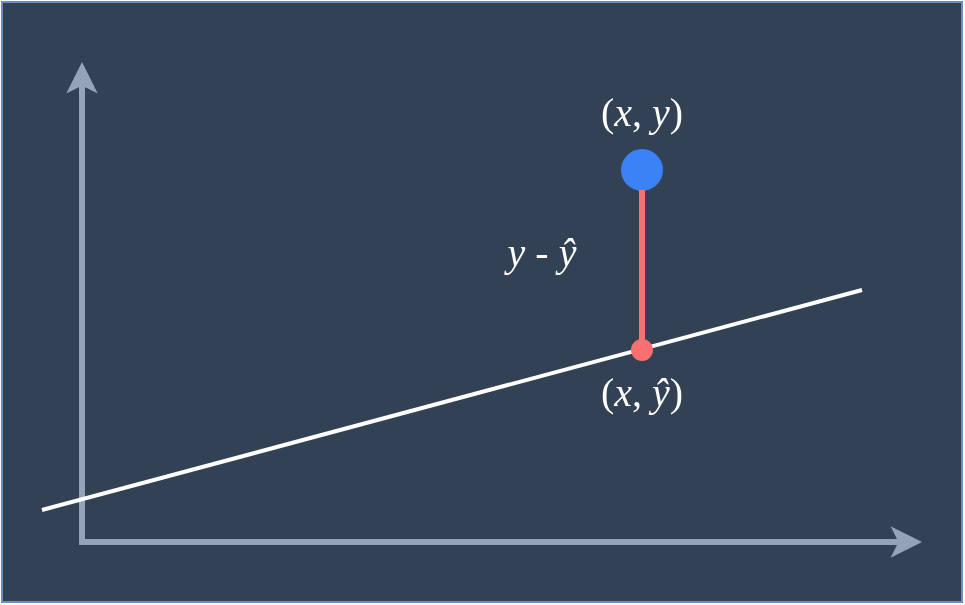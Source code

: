 <mxfile version="15.5.0" type="device"><diagram id="GXVCUzE5t1UpYoXOePht" name="representative-image"><mxGraphModel dx="949" dy="451" grid="1" gridSize="10" guides="1" tooltips="1" connect="1" arrows="1" fold="1" page="1" pageScale="1" pageWidth="850" pageHeight="1100" math="0" shadow="0"><root><mxCell id="0"/><mxCell id="1" parent="0"/><mxCell id="D9PipMJNBgvvb8u4gnVV-4" value="" style="rounded=0;whiteSpace=wrap;html=1;strokeColor=#6c8ebf;fillColor=#334155;" parent="1" vertex="1"><mxGeometry x="120" y="30" width="480" height="300" as="geometry"/></mxCell><mxCell id="D9PipMJNBgvvb8u4gnVV-2" value="" style="endArrow=classic;html=1;strokeWidth=3;endFill=1;fillColor=#dae8fc;startArrow=classic;startFill=1;rounded=0;strokeColor=#94A3B8;" parent="1" edge="1"><mxGeometry width="50" height="50" relative="1" as="geometry"><mxPoint x="160" y="60" as="sourcePoint"/><mxPoint x="580" y="300" as="targetPoint"/><Array as="points"><mxPoint x="160" y="300"/></Array></mxGeometry></mxCell><mxCell id="D9PipMJNBgvvb8u4gnVV-3" value="" style="endArrow=none;html=1;strokeWidth=2;strokeColor=#FFFFFF;" parent="1" edge="1"><mxGeometry width="50" height="50" relative="1" as="geometry"><mxPoint x="140" y="284" as="sourcePoint"/><mxPoint x="550" y="174" as="targetPoint"/></mxGeometry></mxCell><mxCell id="D9PipMJNBgvvb8u4gnVV-6" value="" style="ellipse;whiteSpace=wrap;html=1;aspect=fixed;fillColor=#3B82F6;strokeColor=#3B82F6;" parent="1" vertex="1"><mxGeometry x="430" y="104" width="20" height="20" as="geometry"/></mxCell><mxCell id="D9PipMJNBgvvb8u4gnVV-7" value="" style="endArrow=none;html=1;strokeWidth=3;fillColor=#f8cecc;strokeColor=#F87171;" parent="1" target="D9PipMJNBgvvb8u4gnVV-6" edge="1"><mxGeometry width="50" height="50" relative="1" as="geometry"><mxPoint x="440" y="204" as="sourcePoint"/><mxPoint x="470" y="134" as="targetPoint"/></mxGeometry></mxCell><mxCell id="D9PipMJNBgvvb8u4gnVV-9" value="(&lt;i style=&quot;font-size: 20px;&quot;&gt;x&lt;/i&gt;, &lt;i style=&quot;font-size: 20px;&quot;&gt;y&lt;/i&gt;)" style="text;html=1;strokeColor=none;fillColor=none;align=center;verticalAlign=middle;whiteSpace=wrap;rounded=0;fontColor=#FFFFFF;fontSize=20;fontFamily=Times New Roman;" parent="1" vertex="1"><mxGeometry x="410" y="74" width="60" height="20" as="geometry"/></mxCell><mxCell id="D9PipMJNBgvvb8u4gnVV-10" value="&lt;i&gt;y&lt;/i&gt; - &lt;i&gt;ŷ&lt;/i&gt;" style="text;html=1;strokeColor=none;fillColor=none;align=center;verticalAlign=middle;whiteSpace=wrap;rounded=0;fontColor=#FFFFFF;fontSize=20;fontFamily=Times New Roman;" parent="1" vertex="1"><mxGeometry x="360" y="144" width="60" height="20" as="geometry"/></mxCell><mxCell id="D9PipMJNBgvvb8u4gnVV-11" value="(&lt;i style=&quot;font-size: 20px&quot;&gt;x&lt;/i&gt;, &lt;i&gt;ŷ&lt;/i&gt;)" style="text;html=1;strokeColor=none;fillColor=none;align=center;verticalAlign=middle;whiteSpace=wrap;rounded=0;fontColor=#FFFFFF;fontSize=20;fontFamily=Times New Roman;" parent="1" vertex="1"><mxGeometry x="410" y="214" width="60" height="20" as="geometry"/></mxCell><mxCell id="D9PipMJNBgvvb8u4gnVV-13" value="" style="ellipse;whiteSpace=wrap;html=1;aspect=fixed;fontFamily=Times New Roman;fontSize=20;fontColor=#FFFFFF;fillColor=#F87171;strokeColor=#F87171;" parent="1" vertex="1"><mxGeometry x="435" y="199" width="10" height="10" as="geometry"/></mxCell></root></mxGraphModel></diagram></mxfile>
